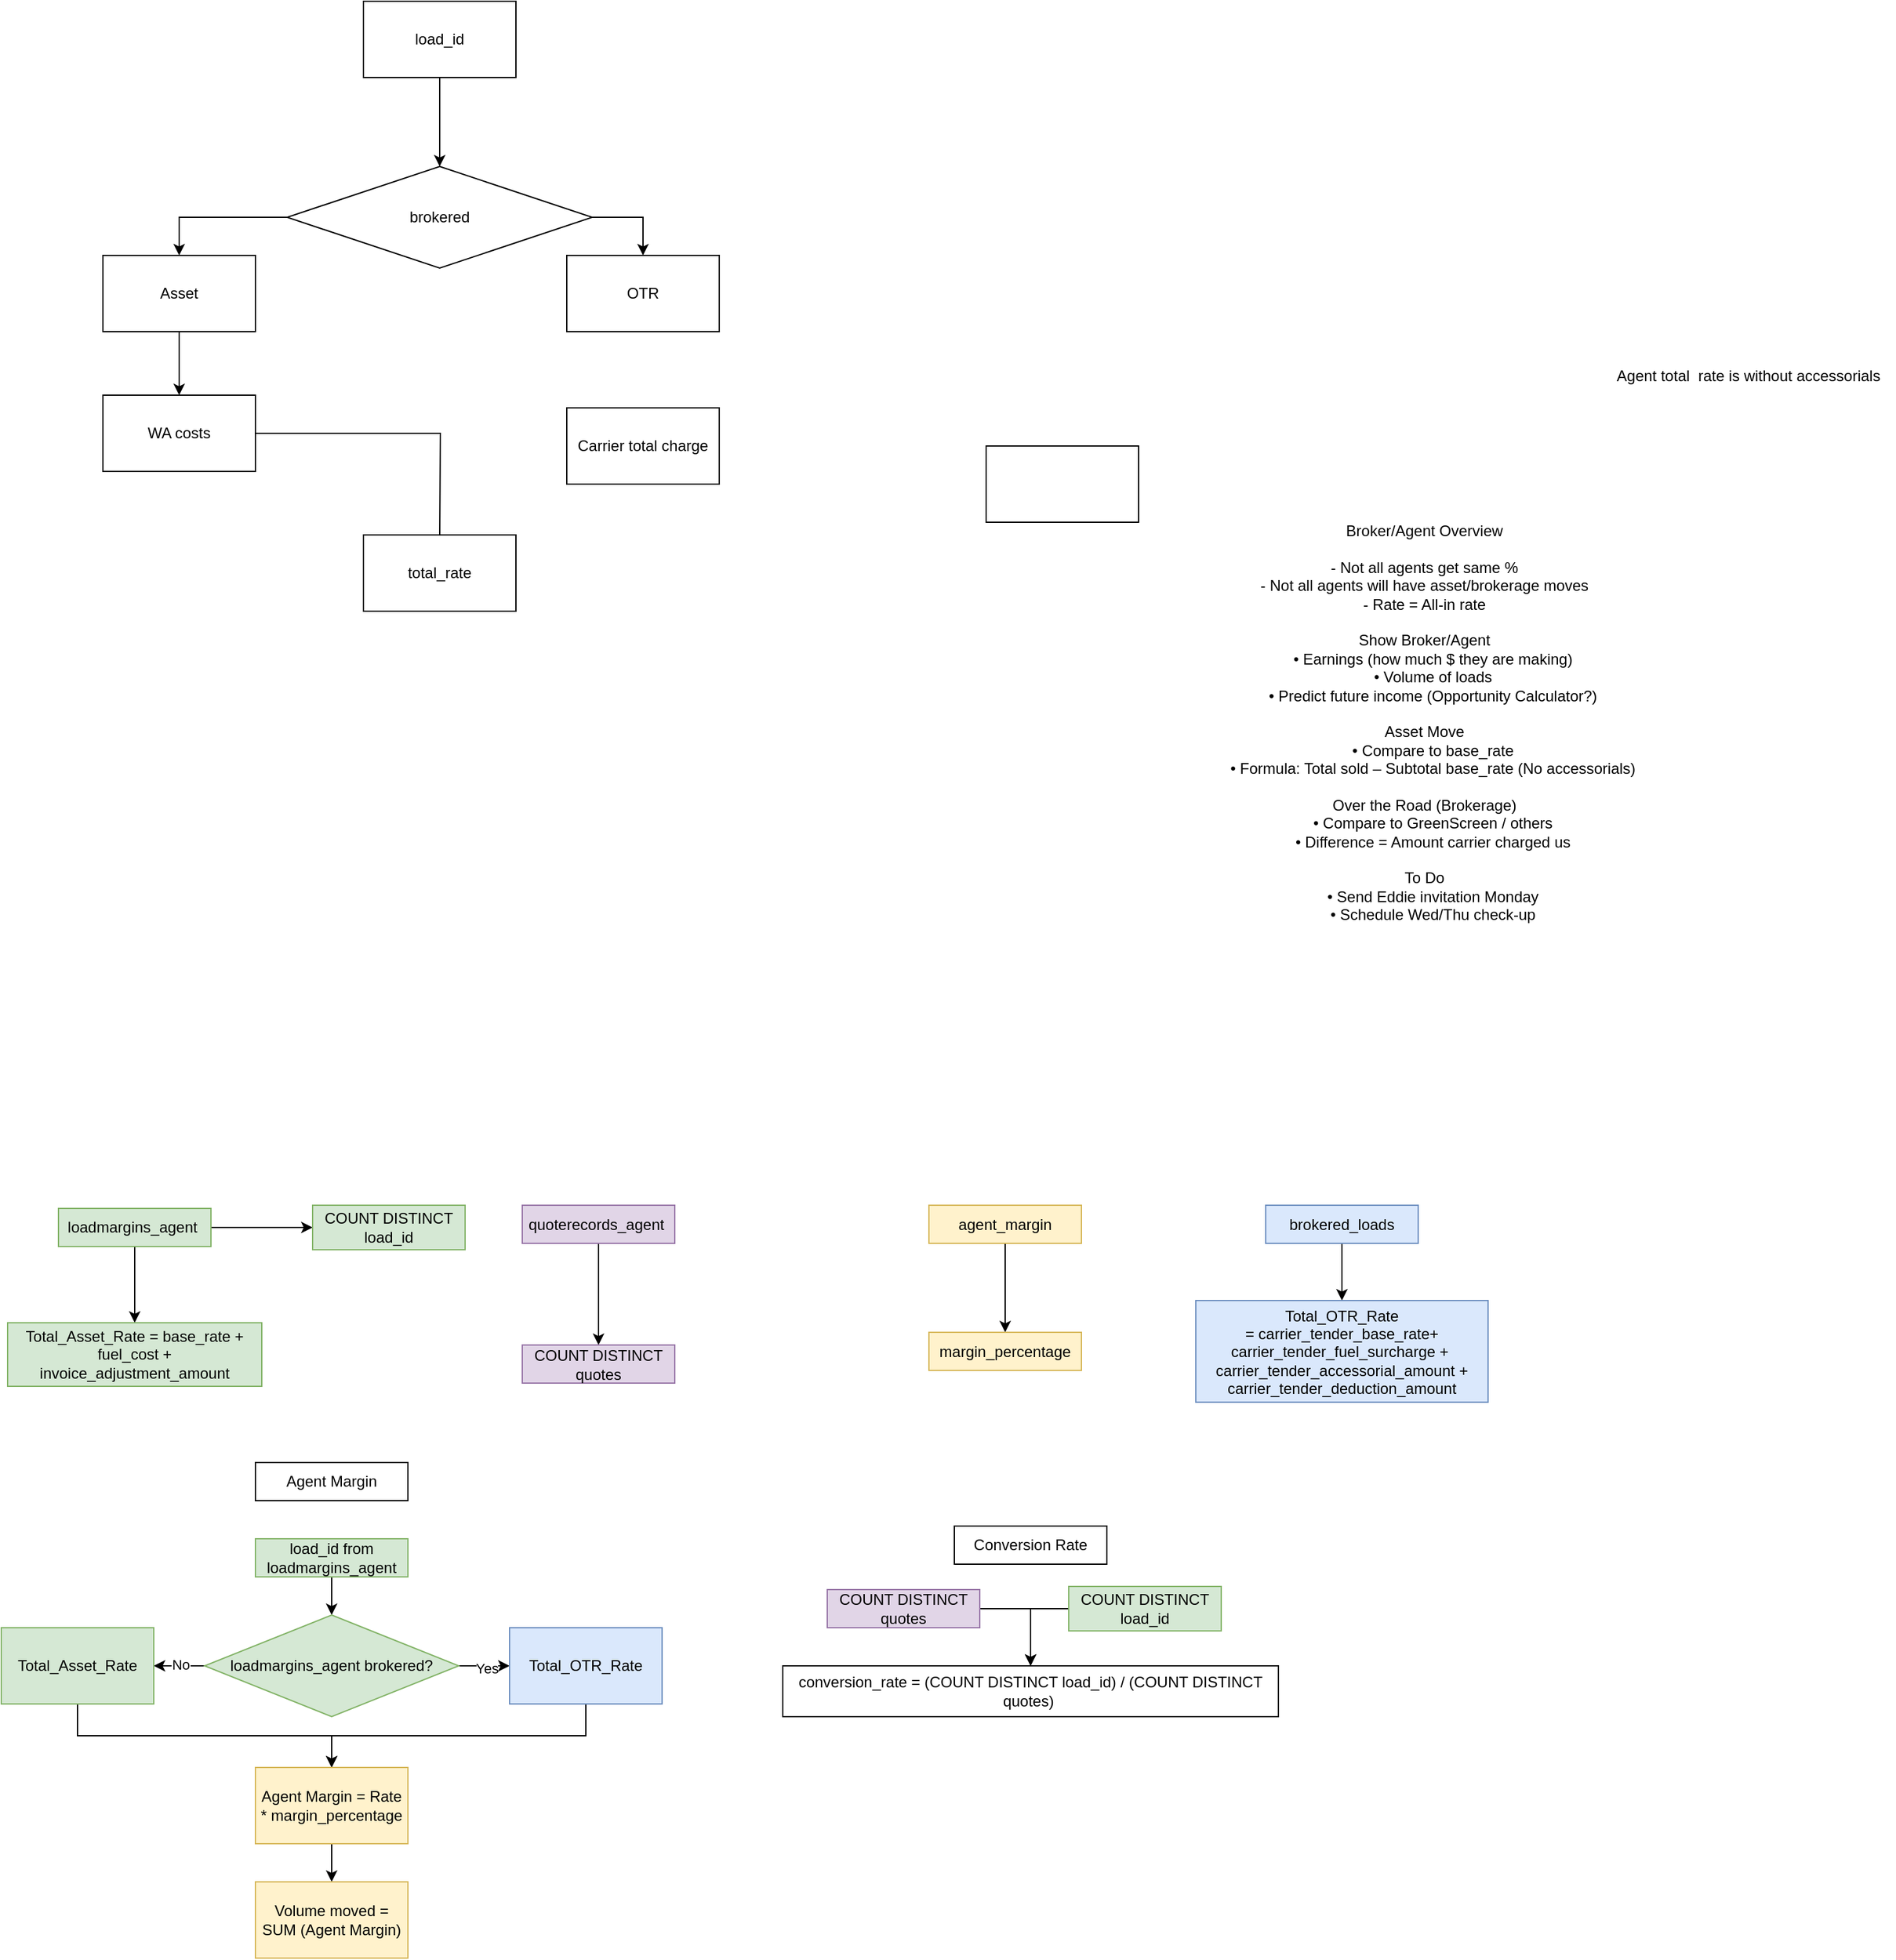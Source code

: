 <mxfile version="28.2.1">
  <diagram name="Page-1" id="8fr3Z5l1TN3MEtZtxmzi">
    <mxGraphModel dx="3185" dy="2283" grid="1" gridSize="10" guides="1" tooltips="1" connect="1" arrows="1" fold="1" page="1" pageScale="1" pageWidth="850" pageHeight="1100" math="0" shadow="0">
      <root>
        <mxCell id="0" />
        <mxCell id="1" parent="0" />
        <mxCell id="98dwm1uI_ANOfJy9Vj4o-9" value="" style="edgeStyle=orthogonalEdgeStyle;rounded=0;orthogonalLoop=1;jettySize=auto;html=1;" parent="1" source="98dwm1uI_ANOfJy9Vj4o-1" target="98dwm1uI_ANOfJy9Vj4o-8" edge="1">
          <mxGeometry relative="1" as="geometry" />
        </mxCell>
        <mxCell id="98dwm1uI_ANOfJy9Vj4o-43" value="" style="edgeStyle=orthogonalEdgeStyle;rounded=0;orthogonalLoop=1;jettySize=auto;html=1;" parent="1" source="98dwm1uI_ANOfJy9Vj4o-1" target="98dwm1uI_ANOfJy9Vj4o-42" edge="1">
          <mxGeometry relative="1" as="geometry" />
        </mxCell>
        <mxCell id="98dwm1uI_ANOfJy9Vj4o-1" value="loadmargins_agent&amp;nbsp;" style="rounded=0;whiteSpace=wrap;html=1;fillColor=#d5e8d4;strokeColor=#82b366;" parent="1" vertex="1">
          <mxGeometry x="60" y="50" width="120" height="30" as="geometry" />
        </mxCell>
        <mxCell id="98dwm1uI_ANOfJy9Vj4o-31" value="" style="edgeStyle=orthogonalEdgeStyle;rounded=0;orthogonalLoop=1;jettySize=auto;html=1;" parent="1" source="98dwm1uI_ANOfJy9Vj4o-2" target="98dwm1uI_ANOfJy9Vj4o-30" edge="1">
          <mxGeometry relative="1" as="geometry" />
        </mxCell>
        <mxCell id="98dwm1uI_ANOfJy9Vj4o-2" value="quoterecords_agent&amp;nbsp;" style="rounded=0;whiteSpace=wrap;html=1;fillColor=#e1d5e7;strokeColor=#9673a6;" parent="1" vertex="1">
          <mxGeometry x="425" y="47.5" width="120" height="30" as="geometry" />
        </mxCell>
        <mxCell id="98dwm1uI_ANOfJy9Vj4o-27" value="" style="edgeStyle=orthogonalEdgeStyle;rounded=0;orthogonalLoop=1;jettySize=auto;html=1;" parent="1" source="98dwm1uI_ANOfJy9Vj4o-3" target="98dwm1uI_ANOfJy9Vj4o-26" edge="1">
          <mxGeometry relative="1" as="geometry" />
        </mxCell>
        <mxCell id="98dwm1uI_ANOfJy9Vj4o-3" value="agent_margin" style="rounded=0;whiteSpace=wrap;html=1;fillColor=#fff2cc;strokeColor=#d6b656;" parent="1" vertex="1">
          <mxGeometry x="745" y="47.5" width="120" height="30" as="geometry" />
        </mxCell>
        <mxCell id="98dwm1uI_ANOfJy9Vj4o-11" value="" style="edgeStyle=orthogonalEdgeStyle;rounded=0;orthogonalLoop=1;jettySize=auto;html=1;" parent="1" source="98dwm1uI_ANOfJy9Vj4o-4" target="98dwm1uI_ANOfJy9Vj4o-10" edge="1">
          <mxGeometry relative="1" as="geometry" />
        </mxCell>
        <mxCell id="98dwm1uI_ANOfJy9Vj4o-4" value="brokered_loads" style="rounded=0;whiteSpace=wrap;html=1;fillColor=#dae8fc;strokeColor=#6c8ebf;" parent="1" vertex="1">
          <mxGeometry x="1010" y="47.5" width="120" height="30" as="geometry" />
        </mxCell>
        <mxCell id="98dwm1uI_ANOfJy9Vj4o-7" value="Agent total&amp;nbsp; rate is without accessorials" style="text;html=1;align=center;verticalAlign=middle;whiteSpace=wrap;rounded=0;" parent="1" vertex="1">
          <mxGeometry x="1275" y="-620" width="230" height="30" as="geometry" />
        </mxCell>
        <mxCell id="98dwm1uI_ANOfJy9Vj4o-8" value="Total_Asset_Rate =&amp;nbsp;base_rate + fuel_cost + invoice_adjustment_amount" style="rounded=0;whiteSpace=wrap;html=1;fillColor=#d5e8d4;strokeColor=#82b366;" parent="1" vertex="1">
          <mxGeometry x="20" y="140" width="200" height="50" as="geometry" />
        </mxCell>
        <mxCell id="98dwm1uI_ANOfJy9Vj4o-10" value="Total_OTR_Rate =&amp;nbsp;carrier_tender_base_rate+ carrier_tender_fuel_surcharge +&amp;nbsp; carrier_tender_accessorial_amount + carrier_tender_deduction_amount" style="rounded=0;whiteSpace=wrap;html=1;fillColor=#dae8fc;strokeColor=#6c8ebf;" parent="1" vertex="1">
          <mxGeometry x="955" y="122.5" width="230" height="80" as="geometry" />
        </mxCell>
        <mxCell id="98dwm1uI_ANOfJy9Vj4o-12" value="Agent Margin" style="rounded=0;whiteSpace=wrap;html=1;" parent="1" vertex="1">
          <mxGeometry x="215" y="250" width="120" height="30" as="geometry" />
        </mxCell>
        <mxCell id="98dwm1uI_ANOfJy9Vj4o-16" value="" style="edgeStyle=orthogonalEdgeStyle;rounded=0;orthogonalLoop=1;jettySize=auto;html=1;" parent="1" source="98dwm1uI_ANOfJy9Vj4o-13" target="98dwm1uI_ANOfJy9Vj4o-15" edge="1">
          <mxGeometry relative="1" as="geometry" />
        </mxCell>
        <mxCell id="98dwm1uI_ANOfJy9Vj4o-13" value="load_id from loadmargins_agent" style="rounded=0;whiteSpace=wrap;html=1;fillColor=#d5e8d4;strokeColor=#82b366;" parent="1" vertex="1">
          <mxGeometry x="215" y="310" width="120" height="30" as="geometry" />
        </mxCell>
        <mxCell id="98dwm1uI_ANOfJy9Vj4o-18" value="" style="edgeStyle=orthogonalEdgeStyle;rounded=0;orthogonalLoop=1;jettySize=auto;html=1;" parent="1" source="98dwm1uI_ANOfJy9Vj4o-15" target="98dwm1uI_ANOfJy9Vj4o-17" edge="1">
          <mxGeometry relative="1" as="geometry" />
        </mxCell>
        <mxCell id="98dwm1uI_ANOfJy9Vj4o-20" value="Yes" style="edgeLabel;html=1;align=center;verticalAlign=middle;resizable=0;points=[];" parent="98dwm1uI_ANOfJy9Vj4o-18" vertex="1" connectable="0">
          <mxGeometry x="0.1" y="-2" relative="1" as="geometry">
            <mxPoint as="offset" />
          </mxGeometry>
        </mxCell>
        <mxCell id="98dwm1uI_ANOfJy9Vj4o-22" value="" style="edgeStyle=orthogonalEdgeStyle;rounded=0;orthogonalLoop=1;jettySize=auto;html=1;" parent="1" source="98dwm1uI_ANOfJy9Vj4o-15" target="98dwm1uI_ANOfJy9Vj4o-21" edge="1">
          <mxGeometry relative="1" as="geometry" />
        </mxCell>
        <mxCell id="98dwm1uI_ANOfJy9Vj4o-23" value="No" style="edgeLabel;html=1;align=center;verticalAlign=middle;resizable=0;points=[];" parent="98dwm1uI_ANOfJy9Vj4o-22" vertex="1" connectable="0">
          <mxGeometry x="-0.033" y="-1" relative="1" as="geometry">
            <mxPoint as="offset" />
          </mxGeometry>
        </mxCell>
        <mxCell id="98dwm1uI_ANOfJy9Vj4o-15" value="loadmargins_agent brokered?" style="rhombus;whiteSpace=wrap;html=1;rounded=0;fillColor=#d5e8d4;strokeColor=#82b366;" parent="1" vertex="1">
          <mxGeometry x="175" y="370" width="200" height="80" as="geometry" />
        </mxCell>
        <mxCell id="98dwm1uI_ANOfJy9Vj4o-29" style="edgeStyle=orthogonalEdgeStyle;rounded=0;orthogonalLoop=1;jettySize=auto;html=1;exitX=0.5;exitY=1;exitDx=0;exitDy=0;entryX=0.5;entryY=0;entryDx=0;entryDy=0;" parent="1" source="98dwm1uI_ANOfJy9Vj4o-17" target="98dwm1uI_ANOfJy9Vj4o-25" edge="1">
          <mxGeometry relative="1" as="geometry">
            <mxPoint x="275" y="540" as="targetPoint" />
          </mxGeometry>
        </mxCell>
        <mxCell id="98dwm1uI_ANOfJy9Vj4o-17" value="Total_OTR_Rate" style="whiteSpace=wrap;html=1;rounded=0;fillColor=#dae8fc;strokeColor=#6c8ebf;" parent="1" vertex="1">
          <mxGeometry x="415" y="380" width="120" height="60" as="geometry" />
        </mxCell>
        <mxCell id="98dwm1uI_ANOfJy9Vj4o-28" style="edgeStyle=orthogonalEdgeStyle;rounded=0;orthogonalLoop=1;jettySize=auto;html=1;exitX=0.5;exitY=1;exitDx=0;exitDy=0;entryX=0.5;entryY=0;entryDx=0;entryDy=0;" parent="1" source="98dwm1uI_ANOfJy9Vj4o-21" target="98dwm1uI_ANOfJy9Vj4o-25" edge="1">
          <mxGeometry relative="1" as="geometry" />
        </mxCell>
        <mxCell id="98dwm1uI_ANOfJy9Vj4o-21" value="Total_Asset_Rate" style="whiteSpace=wrap;html=1;rounded=0;fillColor=#d5e8d4;strokeColor=#82b366;" parent="1" vertex="1">
          <mxGeometry x="15" y="380" width="120" height="60" as="geometry" />
        </mxCell>
        <mxCell id="98dwm1uI_ANOfJy9Vj4o-51" value="" style="edgeStyle=orthogonalEdgeStyle;rounded=0;orthogonalLoop=1;jettySize=auto;html=1;" parent="1" source="98dwm1uI_ANOfJy9Vj4o-25" target="98dwm1uI_ANOfJy9Vj4o-50" edge="1">
          <mxGeometry relative="1" as="geometry" />
        </mxCell>
        <mxCell id="98dwm1uI_ANOfJy9Vj4o-25" value="Agent Margin = Rate * margin_percentage" style="rounded=0;whiteSpace=wrap;html=1;fillColor=#fff2cc;strokeColor=#d6b656;" parent="1" vertex="1">
          <mxGeometry x="215" y="490" width="120" height="60" as="geometry" />
        </mxCell>
        <mxCell id="98dwm1uI_ANOfJy9Vj4o-26" value="margin_percentage" style="rounded=0;whiteSpace=wrap;html=1;fillColor=#fff2cc;strokeColor=#d6b656;" parent="1" vertex="1">
          <mxGeometry x="745" y="147.5" width="120" height="30" as="geometry" />
        </mxCell>
        <mxCell id="98dwm1uI_ANOfJy9Vj4o-30" value="COUNT DISTINCT quotes" style="rounded=0;whiteSpace=wrap;html=1;fillColor=#e1d5e7;strokeColor=#9673a6;" parent="1" vertex="1">
          <mxGeometry x="425" y="157.5" width="120" height="30" as="geometry" />
        </mxCell>
        <mxCell id="98dwm1uI_ANOfJy9Vj4o-32" value="Conversion Rate" style="rounded=0;whiteSpace=wrap;html=1;" parent="1" vertex="1">
          <mxGeometry x="765" y="300" width="120" height="30" as="geometry" />
        </mxCell>
        <mxCell id="98dwm1uI_ANOfJy9Vj4o-38" value="&lt;div&gt;Broker/Agent Overview&lt;/div&gt;&lt;div&gt;&lt;br&gt;&lt;/div&gt;&lt;div&gt;- Not all agents get same %&lt;/div&gt;&lt;div&gt;- Not all agents will have asset/brokerage moves&lt;/div&gt;&lt;div&gt;- Rate = All-in rate&lt;/div&gt;&lt;div&gt;&lt;br&gt;&lt;/div&gt;&lt;div&gt;Show Broker/Agent&lt;/div&gt;&lt;div&gt;&amp;nbsp; &amp;nbsp; • Earnings (how much $ they are making)&lt;/div&gt;&lt;div&gt;&amp;nbsp; &amp;nbsp; • Volume of loads&lt;/div&gt;&lt;div&gt;&amp;nbsp; &amp;nbsp; • Predict future income (Opportunity Calculator?)&lt;/div&gt;&lt;div&gt;&lt;br&gt;&lt;/div&gt;&lt;div&gt;Asset Move&lt;/div&gt;&lt;div&gt;&amp;nbsp; &amp;nbsp; • Compare to base_rate&lt;/div&gt;&lt;div&gt;&amp;nbsp; &amp;nbsp; • Formula: Total sold – Subtotal base_rate (No accessorials)&lt;/div&gt;&lt;div&gt;&lt;br&gt;&lt;/div&gt;&lt;div&gt;Over the Road (Brokerage)&lt;/div&gt;&lt;div&gt;&amp;nbsp; &amp;nbsp; • Compare to GreenScreen / others&lt;/div&gt;&lt;div&gt;&amp;nbsp; &amp;nbsp; • Difference = Amount carrier charged us&lt;/div&gt;&lt;div&gt;&lt;br&gt;&lt;/div&gt;&lt;div&gt;To Do&lt;/div&gt;&lt;div&gt;&amp;nbsp; &amp;nbsp; • Send Eddie invitation Monday&lt;/div&gt;&lt;div&gt;&amp;nbsp; &amp;nbsp; • Schedule Wed/Thu check-up&lt;/div&gt;&lt;div&gt;&lt;br&gt;&lt;/div&gt;" style="text;html=1;align=center;verticalAlign=middle;whiteSpace=wrap;rounded=0;" parent="1" vertex="1">
          <mxGeometry x="890" y="-540" width="490" height="430" as="geometry" />
        </mxCell>
        <mxCell id="98dwm1uI_ANOfJy9Vj4o-42" value="COUNT DISTINCT load_id" style="whiteSpace=wrap;html=1;fillColor=#d5e8d4;strokeColor=#82b366;rounded=0;" parent="1" vertex="1">
          <mxGeometry x="260" y="47.5" width="120" height="35" as="geometry" />
        </mxCell>
        <mxCell id="98dwm1uI_ANOfJy9Vj4o-46" style="edgeStyle=orthogonalEdgeStyle;rounded=0;orthogonalLoop=1;jettySize=auto;html=1;exitX=1;exitY=0.5;exitDx=0;exitDy=0;entryX=0.5;entryY=0;entryDx=0;entryDy=0;" parent="1" source="98dwm1uI_ANOfJy9Vj4o-44" target="98dwm1uI_ANOfJy9Vj4o-48" edge="1">
          <mxGeometry relative="1" as="geometry">
            <mxPoint x="825" y="410" as="targetPoint" />
          </mxGeometry>
        </mxCell>
        <mxCell id="98dwm1uI_ANOfJy9Vj4o-44" value="COUNT DISTINCT quotes" style="rounded=0;whiteSpace=wrap;html=1;fillColor=#e1d5e7;strokeColor=#9673a6;" parent="1" vertex="1">
          <mxGeometry x="665" y="350" width="120" height="30" as="geometry" />
        </mxCell>
        <mxCell id="98dwm1uI_ANOfJy9Vj4o-47" style="edgeStyle=orthogonalEdgeStyle;rounded=0;orthogonalLoop=1;jettySize=auto;html=1;exitX=0;exitY=0.5;exitDx=0;exitDy=0;entryX=0.5;entryY=0;entryDx=0;entryDy=0;" parent="1" source="98dwm1uI_ANOfJy9Vj4o-45" target="98dwm1uI_ANOfJy9Vj4o-48" edge="1">
          <mxGeometry relative="1" as="geometry">
            <mxPoint x="825" y="410" as="targetPoint" />
          </mxGeometry>
        </mxCell>
        <mxCell id="98dwm1uI_ANOfJy9Vj4o-45" value="COUNT DISTINCT load_id" style="whiteSpace=wrap;html=1;fillColor=#d5e8d4;strokeColor=#82b366;rounded=0;" parent="1" vertex="1">
          <mxGeometry x="855" y="347.5" width="120" height="35" as="geometry" />
        </mxCell>
        <mxCell id="98dwm1uI_ANOfJy9Vj4o-48" value="conversion_rate = (COUNT DISTINCT load_id) / (COUNT DISTINCT quotes)&amp;nbsp;" style="rounded=0;whiteSpace=wrap;html=1;" parent="1" vertex="1">
          <mxGeometry x="630" y="410" width="390" height="40" as="geometry" />
        </mxCell>
        <mxCell id="98dwm1uI_ANOfJy9Vj4o-50" value="Volume moved = SUM (Agent Margin)" style="rounded=0;whiteSpace=wrap;html=1;fillColor=#fff2cc;strokeColor=#d6b656;" parent="1" vertex="1">
          <mxGeometry x="215" y="580" width="120" height="60" as="geometry" />
        </mxCell>
        <mxCell id="JMHPOAf4fHw6Lp42G4_H-1" value="OTR" style="rounded=0;whiteSpace=wrap;html=1;" parent="1" vertex="1">
          <mxGeometry x="460" y="-700" width="120" height="60" as="geometry" />
        </mxCell>
        <mxCell id="zgHgjP6zGQxIJA9jdlMw-11" style="edgeStyle=orthogonalEdgeStyle;rounded=0;orthogonalLoop=1;jettySize=auto;html=1;" parent="1" source="zgHgjP6zGQxIJA9jdlMw-1" target="zgHgjP6zGQxIJA9jdlMw-4" edge="1">
          <mxGeometry relative="1" as="geometry" />
        </mxCell>
        <mxCell id="zgHgjP6zGQxIJA9jdlMw-1" value="Asset" style="rounded=0;whiteSpace=wrap;html=1;" parent="1" vertex="1">
          <mxGeometry x="95" y="-700" width="120" height="60" as="geometry" />
        </mxCell>
        <mxCell id="zgHgjP6zGQxIJA9jdlMw-2" value="" style="rounded=0;whiteSpace=wrap;html=1;" parent="1" vertex="1">
          <mxGeometry x="790" y="-550" width="120" height="60" as="geometry" />
        </mxCell>
        <mxCell id="zgHgjP6zGQxIJA9jdlMw-3" value="" style="rounded=0;whiteSpace=wrap;html=1;" parent="1" vertex="1">
          <mxGeometry x="790" y="-550" width="120" height="60" as="geometry" />
        </mxCell>
        <mxCell id="zgHgjP6zGQxIJA9jdlMw-12" style="edgeStyle=orthogonalEdgeStyle;rounded=0;orthogonalLoop=1;jettySize=auto;html=1;" parent="1" source="zgHgjP6zGQxIJA9jdlMw-4" edge="1">
          <mxGeometry relative="1" as="geometry">
            <mxPoint x="360" y="-470" as="targetPoint" />
          </mxGeometry>
        </mxCell>
        <mxCell id="zgHgjP6zGQxIJA9jdlMw-4" value="WA costs" style="rounded=0;whiteSpace=wrap;html=1;" parent="1" vertex="1">
          <mxGeometry x="95" y="-590" width="120" height="60" as="geometry" />
        </mxCell>
        <mxCell id="zgHgjP6zGQxIJA9jdlMw-5" value="" style="rounded=0;whiteSpace=wrap;html=1;" parent="1" vertex="1">
          <mxGeometry x="790" y="-550" width="120" height="60" as="geometry" />
        </mxCell>
        <mxCell id="zgHgjP6zGQxIJA9jdlMw-6" value="Carrier total charge" style="rounded=0;whiteSpace=wrap;html=1;" parent="1" vertex="1">
          <mxGeometry x="460" y="-580" width="120" height="60" as="geometry" />
        </mxCell>
        <mxCell id="zgHgjP6zGQxIJA9jdlMw-10" style="edgeStyle=orthogonalEdgeStyle;rounded=0;orthogonalLoop=1;jettySize=auto;html=1;entryX=0.5;entryY=0;entryDx=0;entryDy=0;" parent="1" source="zgHgjP6zGQxIJA9jdlMw-7" target="zgHgjP6zGQxIJA9jdlMw-1" edge="1">
          <mxGeometry relative="1" as="geometry" />
        </mxCell>
        <mxCell id="zgHgjP6zGQxIJA9jdlMw-15" style="edgeStyle=orthogonalEdgeStyle;rounded=0;orthogonalLoop=1;jettySize=auto;html=1;entryX=0.5;entryY=0;entryDx=0;entryDy=0;exitX=1;exitY=0.5;exitDx=0;exitDy=0;" parent="1" source="zgHgjP6zGQxIJA9jdlMw-7" target="JMHPOAf4fHw6Lp42G4_H-1" edge="1">
          <mxGeometry relative="1" as="geometry" />
        </mxCell>
        <mxCell id="zgHgjP6zGQxIJA9jdlMw-7" value="brokered" style="rhombus;whiteSpace=wrap;html=1;" parent="1" vertex="1">
          <mxGeometry x="240" y="-770" width="240" height="80" as="geometry" />
        </mxCell>
        <mxCell id="zgHgjP6zGQxIJA9jdlMw-13" value="total_rate" style="whiteSpace=wrap;html=1;" parent="1" vertex="1">
          <mxGeometry x="300" y="-480" width="120" height="60" as="geometry" />
        </mxCell>
        <mxCell id="zgHgjP6zGQxIJA9jdlMw-17" style="edgeStyle=orthogonalEdgeStyle;rounded=0;orthogonalLoop=1;jettySize=auto;html=1;entryX=0.5;entryY=0;entryDx=0;entryDy=0;" parent="1" source="zgHgjP6zGQxIJA9jdlMw-16" target="zgHgjP6zGQxIJA9jdlMw-7" edge="1">
          <mxGeometry relative="1" as="geometry" />
        </mxCell>
        <mxCell id="zgHgjP6zGQxIJA9jdlMw-16" value="load_id" style="rounded=0;whiteSpace=wrap;html=1;" parent="1" vertex="1">
          <mxGeometry x="300" y="-900" width="120" height="60" as="geometry" />
        </mxCell>
      </root>
    </mxGraphModel>
  </diagram>
</mxfile>
